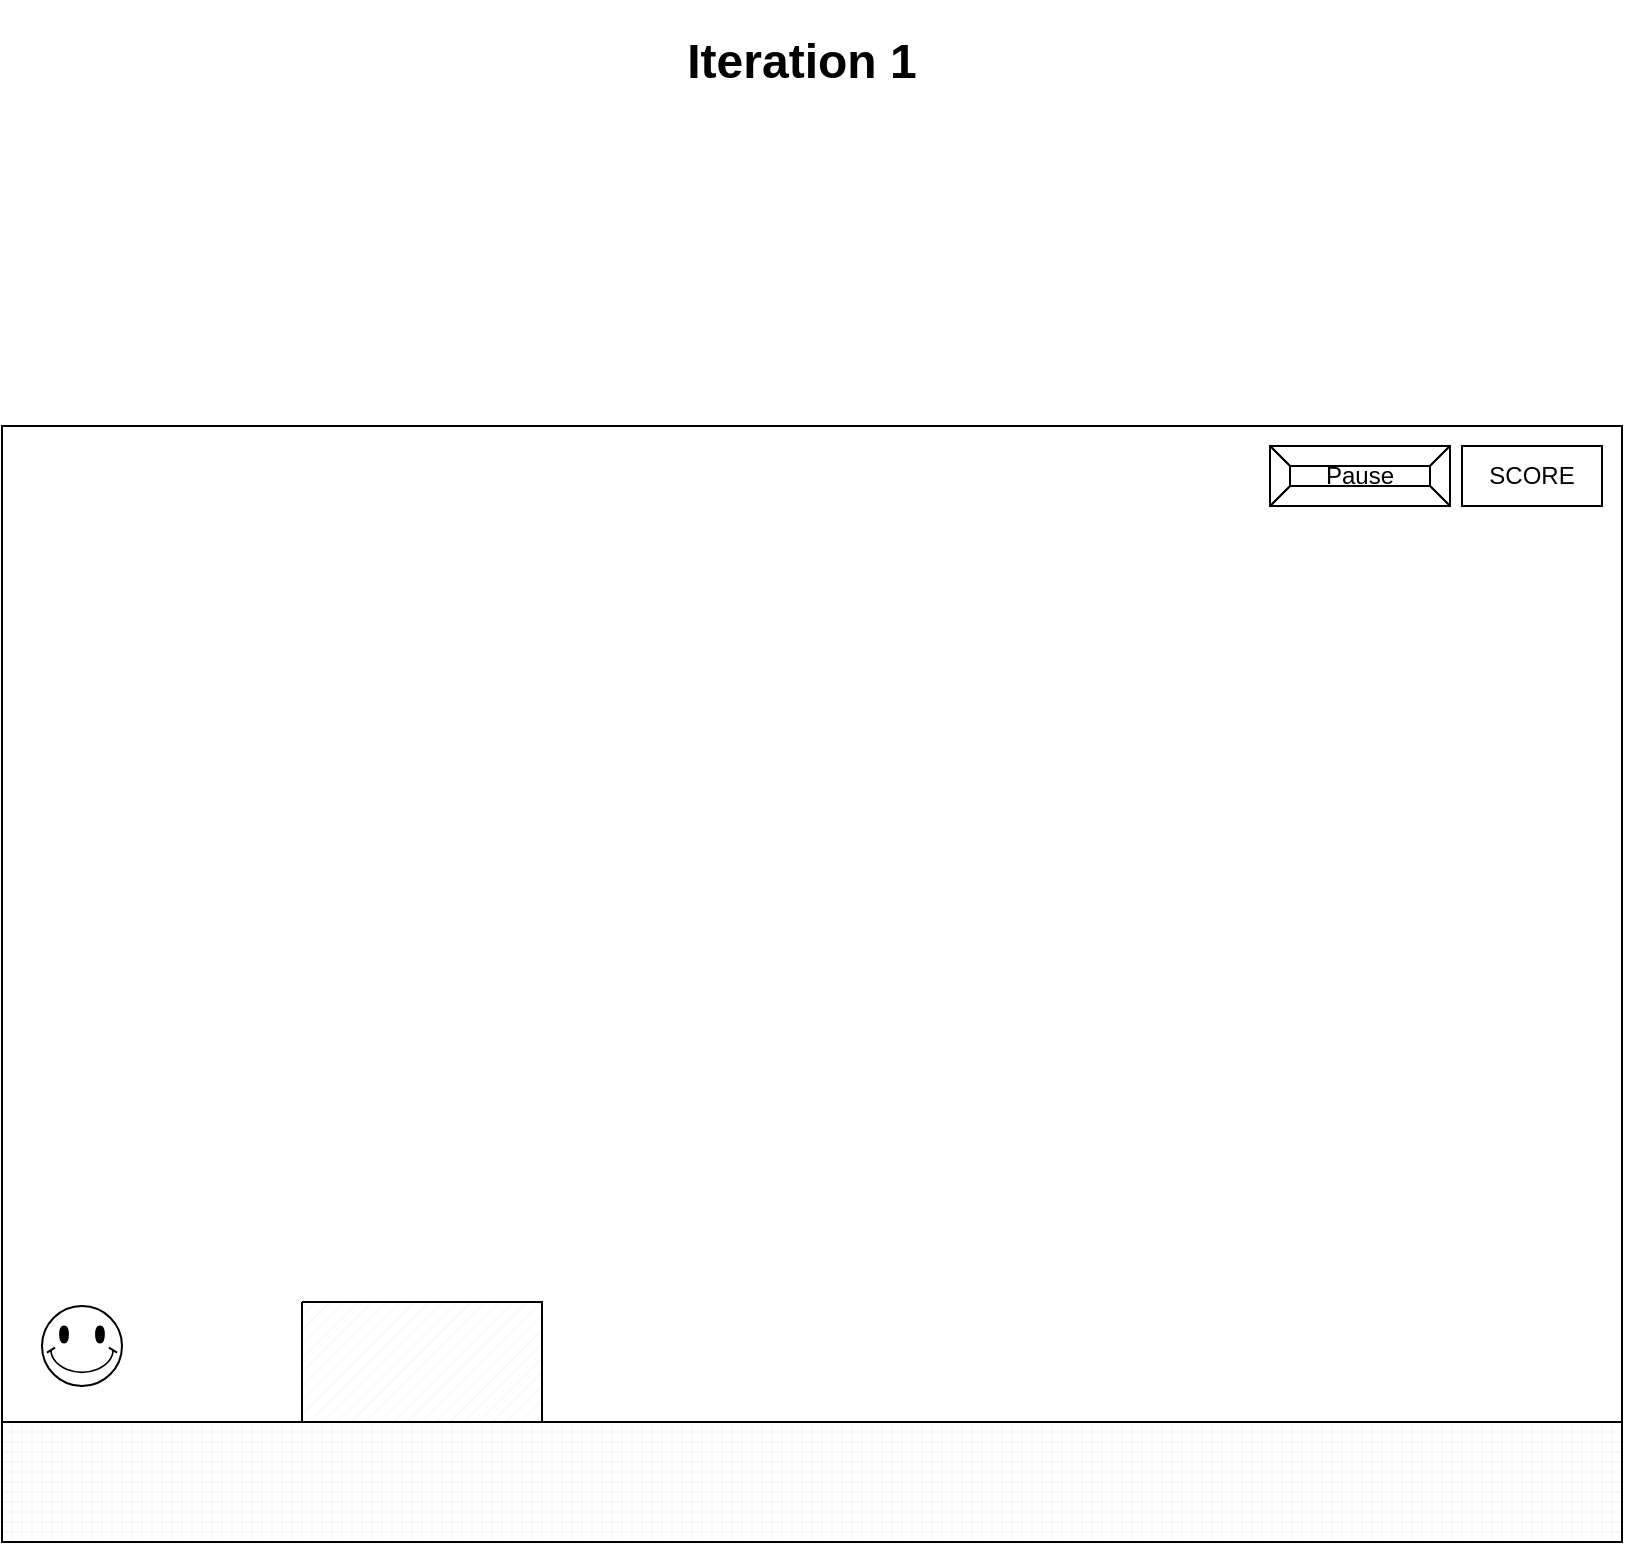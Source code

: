 <mxfile version="22.0.2" type="device">
  <diagram name="Page-1" id="-v2_NVjN483Q9llTtIcp">
    <mxGraphModel dx="1062" dy="621" grid="1" gridSize="10" guides="1" tooltips="1" connect="1" arrows="1" fold="1" page="1" pageScale="1" pageWidth="1169" pageHeight="827" math="0" shadow="0">
      <root>
        <mxCell id="0" />
        <mxCell id="1" parent="0" />
        <mxCell id="0e0oV_TtnUXqQWJeEvzO-1" value="&lt;h1&gt;Iteration 1&lt;/h1&gt;" style="text;html=1;strokeColor=none;fillColor=none;align=center;verticalAlign=middle;whiteSpace=wrap;rounded=0;" vertex="1" parent="1">
          <mxGeometry x="560" y="38" width="160" height="40" as="geometry" />
        </mxCell>
        <mxCell id="0e0oV_TtnUXqQWJeEvzO-3" value="" style="rounded=0;whiteSpace=wrap;html=1;movable=0;resizable=0;rotatable=0;deletable=0;editable=0;locked=1;connectable=0;" vertex="1" parent="1">
          <mxGeometry x="240" y="240" width="810" height="558" as="geometry" />
        </mxCell>
        <mxCell id="0e0oV_TtnUXqQWJeEvzO-4" value="SCORE" style="rounded=0;whiteSpace=wrap;html=1;movable=0;resizable=0;rotatable=0;deletable=0;editable=0;locked=1;connectable=0;" vertex="1" parent="1">
          <mxGeometry x="970" y="250" width="70" height="30" as="geometry" />
        </mxCell>
        <mxCell id="0e0oV_TtnUXqQWJeEvzO-10" value="Pause" style="labelPosition=center;verticalLabelPosition=middle;align=center;html=1;shape=mxgraph.basic.button;dx=10;whiteSpace=wrap;movable=0;resizable=0;rotatable=0;deletable=0;editable=0;locked=1;connectable=0;" vertex="1" parent="1">
          <mxGeometry x="874" y="250" width="90" height="30" as="geometry" />
        </mxCell>
        <mxCell id="0e0oV_TtnUXqQWJeEvzO-12" value="" style="verticalLabelPosition=bottom;verticalAlign=top;html=1;shape=mxgraph.basic.smiley" vertex="1" parent="1">
          <mxGeometry x="260" y="680" width="40" height="40" as="geometry" />
        </mxCell>
        <mxCell id="0e0oV_TtnUXqQWJeEvzO-13" value="" style="verticalLabelPosition=bottom;verticalAlign=top;html=1;shape=mxgraph.basic.patternFillRect;fillStyle=grid;step=5;fillStrokeWidth=0.2;fillStrokeColor=#dddddd;" vertex="1" parent="1">
          <mxGeometry x="240" y="738" width="810" height="60" as="geometry" />
        </mxCell>
        <mxCell id="0e0oV_TtnUXqQWJeEvzO-14" value="" style="verticalLabelPosition=bottom;verticalAlign=top;html=1;shape=mxgraph.basic.patternFillRect;fillStyle=diag;step=5;fillStrokeWidth=0.2;fillStrokeColor=#dddddd;" vertex="1" parent="1">
          <mxGeometry x="390" y="678" width="120" height="60" as="geometry" />
        </mxCell>
      </root>
    </mxGraphModel>
  </diagram>
</mxfile>
